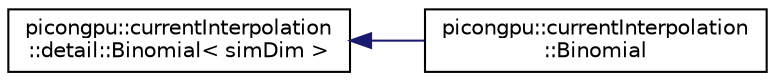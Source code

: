 digraph "Graphical Class Hierarchy"
{
 // LATEX_PDF_SIZE
  edge [fontname="Helvetica",fontsize="10",labelfontname="Helvetica",labelfontsize="10"];
  node [fontname="Helvetica",fontsize="10",shape=record];
  rankdir="LR";
  Node0 [label="picongpu::currentInterpolation\l::detail::Binomial\< simDim \>",height=0.2,width=0.4,color="black", fillcolor="white", style="filled",URL="$structpicongpu_1_1current_interpolation_1_1detail_1_1_binomial.html",tooltip=" "];
  Node0 -> Node1 [dir="back",color="midnightblue",fontsize="10",style="solid",fontname="Helvetica"];
  Node1 [label="picongpu::currentInterpolation\l::Binomial",height=0.2,width=0.4,color="black", fillcolor="white", style="filled",URL="$structpicongpu_1_1current_interpolation_1_1_binomial.html",tooltip="Smoothing the current density before passing it to the field solver."];
}
